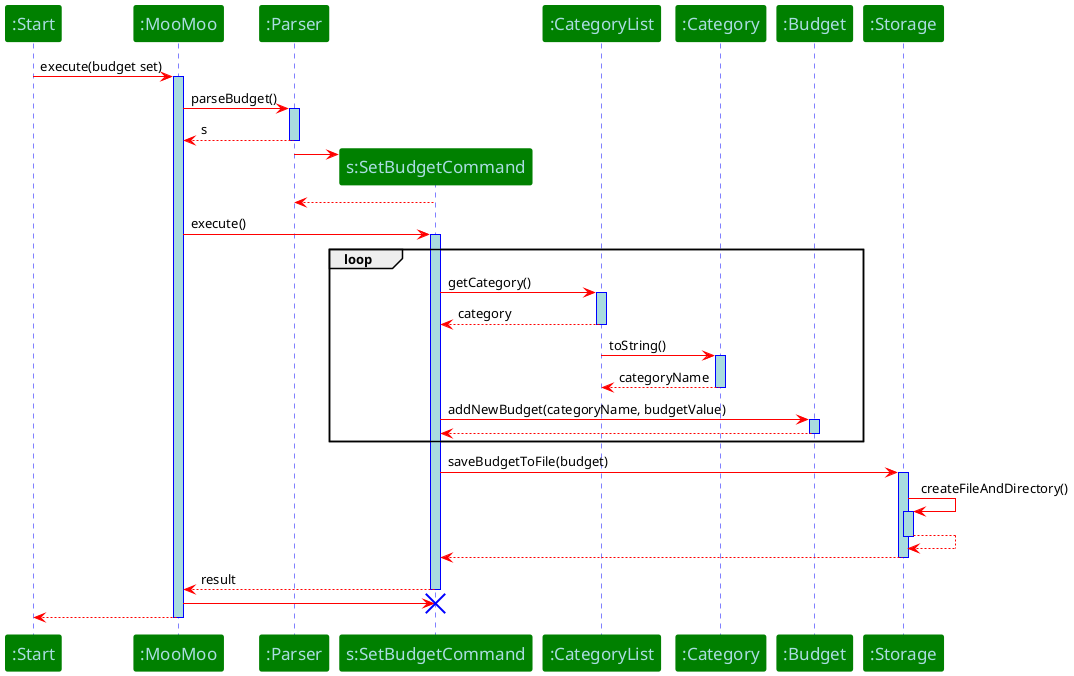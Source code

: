 @startuml
autoactivate on
skinparam sequence {
	ArrowColor Red
	LifeLineBorderColor blue
	LifeLineBackgroundColor #A9DCDF
	
	ParticipantBorderColor Green
	ParticipantBackgroundColor Green
	ParticipantFontName Impact
	ParticipantFontSize 17
	ParticipantFontColor #A9DCDF

}
":Start" -> ":MooMoo" : execute(budget set) 
":MooMoo" -> ":Parser" : parseBudget()
":Parser" --> ":MooMoo" : s
":Parser" -> "s:SetBudgetCommand" **
"s:SetBudgetCommand" --> ":Parser"
":MooMoo" -> "s:SetBudgetCommand" : execute()

loop
"s:SetBudgetCommand" -> ":CategoryList" : getCategory()
":CategoryList" --> "s:SetBudgetCommand": category
":CategoryList" -> ":Category" : toString()
":Category" --> ":CategoryList" : categoryName
"s:SetBudgetCommand" -> ":Budget" : addNewBudget(categoryName, budgetValue)
":Budget" --> "s:SetBudgetCommand"
end

"s:SetBudgetCommand" -> ":Storage" : saveBudgetToFile(budget)
":Storage" -> ":Storage" : createFileAndDirectory()
":Storage" --> ":Storage"
":Storage" --> "s:SetBudgetCommand"
"s:SetBudgetCommand" --> ":MooMoo" : result
":MooMoo"-> "s:SetBudgetCommand" !!
":MooMoo" --> ":Start"

@enduml